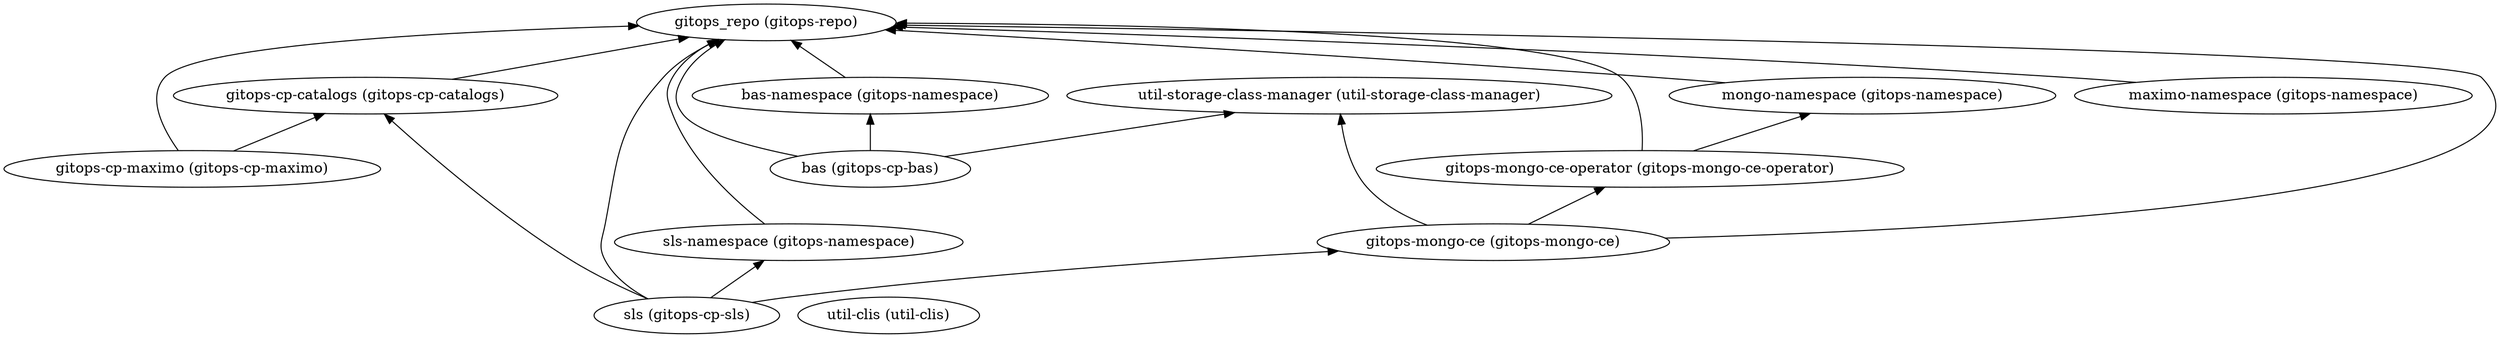 digraph {
    rankdir="BT"
    "bas (gitops-cp-bas)" -> "gitops_repo (gitops-repo)"
"bas (gitops-cp-bas)" -> "bas-namespace (gitops-namespace)"
"bas (gitops-cp-bas)" -> "util-storage-class-manager (util-storage-class-manager)"
"bas (gitops-cp-bas)"
"gitops_repo (gitops-repo)"
"bas-namespace (gitops-namespace)" -> "gitops_repo (gitops-repo)"
"bas-namespace (gitops-namespace)"
"util-storage-class-manager (util-storage-class-manager)"
"gitops-cp-catalogs (gitops-cp-catalogs)" -> "gitops_repo (gitops-repo)"
"gitops-cp-catalogs (gitops-cp-catalogs)"
"gitops-cp-maximo (gitops-cp-maximo)" -> "gitops_repo (gitops-repo)"
"gitops-cp-maximo (gitops-cp-maximo)" -> "gitops-cp-catalogs (gitops-cp-catalogs)"
"gitops-cp-maximo (gitops-cp-maximo)"
"sls (gitops-cp-sls)" -> "gitops_repo (gitops-repo)"
"sls (gitops-cp-sls)" -> "gitops-cp-catalogs (gitops-cp-catalogs)"
"sls (gitops-cp-sls)" -> "sls-namespace (gitops-namespace)"
"sls (gitops-cp-sls)" -> "gitops-mongo-ce (gitops-mongo-ce)"
"sls (gitops-cp-sls)"
"sls-namespace (gitops-namespace)" -> "gitops_repo (gitops-repo)"
"sls-namespace (gitops-namespace)"
"gitops-mongo-ce (gitops-mongo-ce)" -> "gitops_repo (gitops-repo)"
"gitops-mongo-ce (gitops-mongo-ce)" -> "gitops-mongo-ce-operator (gitops-mongo-ce-operator)"
"gitops-mongo-ce (gitops-mongo-ce)" -> "util-storage-class-manager (util-storage-class-manager)"
"gitops-mongo-ce (gitops-mongo-ce)"
"gitops-mongo-ce-operator (gitops-mongo-ce-operator)" -> "gitops_repo (gitops-repo)"
"gitops-mongo-ce-operator (gitops-mongo-ce-operator)" -> "mongo-namespace (gitops-namespace)"
"gitops-mongo-ce-operator (gitops-mongo-ce-operator)"
"mongo-namespace (gitops-namespace)" -> "gitops_repo (gitops-repo)"
"mongo-namespace (gitops-namespace)"
"maximo-namespace (gitops-namespace)" -> "gitops_repo (gitops-repo)"
"maximo-namespace (gitops-namespace)"
"util-clis (util-clis)"
  }